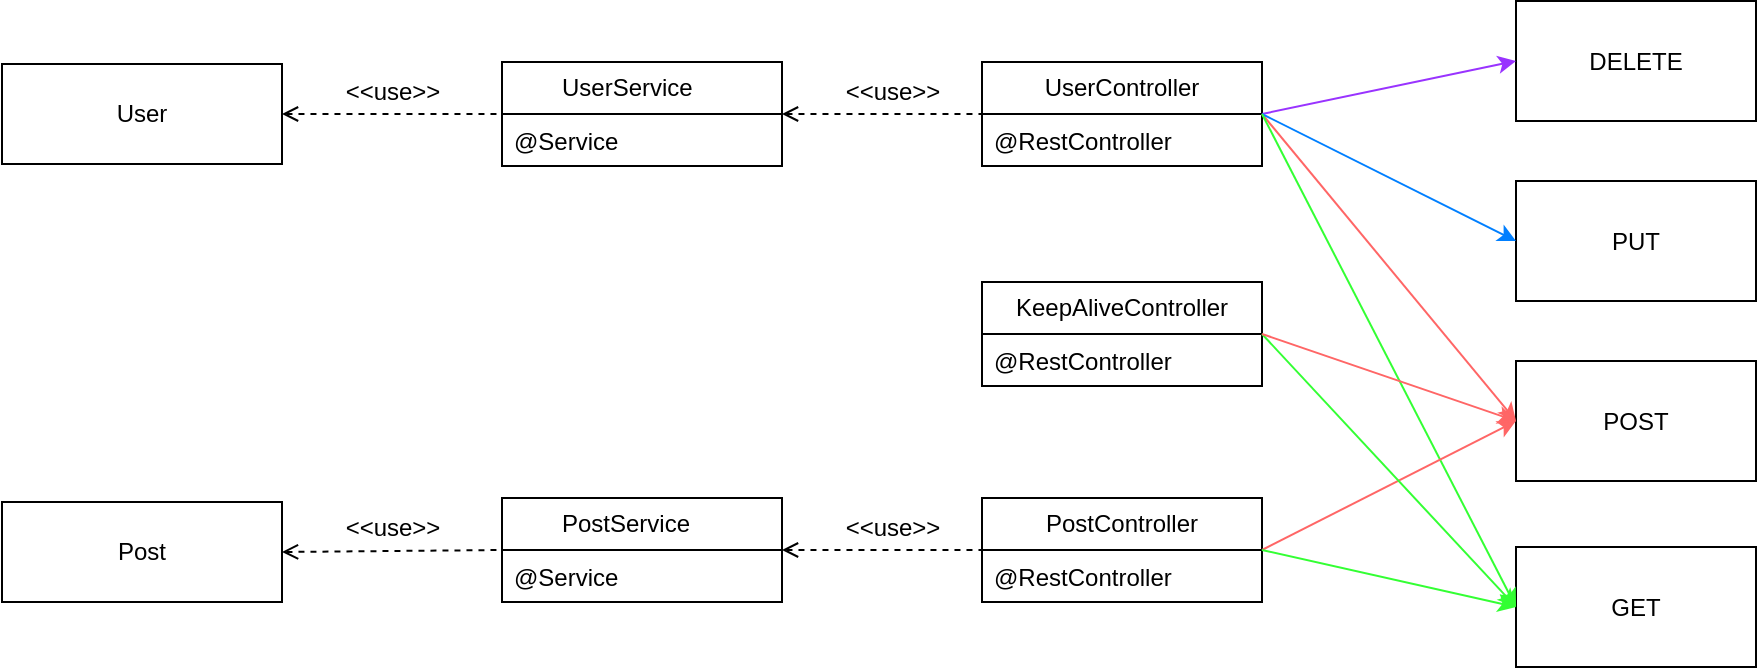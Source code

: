 <mxfile version="22.1.11" type="device">
  <diagram id="C5RBs43oDa-KdzZeNtuy" name="Page-1">
    <mxGraphModel dx="1783" dy="541" grid="1" gridSize="10" guides="1" tooltips="1" connect="1" arrows="1" fold="1" page="1" pageScale="1" pageWidth="827" pageHeight="1169" math="0" shadow="0">
      <root>
        <mxCell id="WIyWlLk6GJQsqaUBKTNV-0" />
        <mxCell id="WIyWlLk6GJQsqaUBKTNV-1" parent="WIyWlLk6GJQsqaUBKTNV-0" />
        <mxCell id="cdMNv2cXZE7cJ5Rc2gCe-1" value="UserService&lt;span style=&quot;white-space: pre;&quot;&gt;&#x9;&lt;/span&gt;" style="swimlane;fontStyle=0;childLayout=stackLayout;horizontal=1;startSize=26;fillColor=none;horizontalStack=0;resizeParent=1;resizeParentMax=0;resizeLast=0;collapsible=1;marginBottom=0;whiteSpace=wrap;html=1;" parent="WIyWlLk6GJQsqaUBKTNV-1" vertex="1">
          <mxGeometry x="200" y="210" width="140" height="52" as="geometry" />
        </mxCell>
        <mxCell id="cdMNv2cXZE7cJ5Rc2gCe-2" value="@Service" style="text;strokeColor=none;fillColor=none;align=left;verticalAlign=top;spacingLeft=4;spacingRight=4;overflow=hidden;rotatable=0;points=[[0,0.5],[1,0.5]];portConstraint=eastwest;whiteSpace=wrap;html=1;" parent="cdMNv2cXZE7cJ5Rc2gCe-1" vertex="1">
          <mxGeometry y="26" width="140" height="26" as="geometry" />
        </mxCell>
        <mxCell id="cdMNv2cXZE7cJ5Rc2gCe-9" value="KeepAliveController" style="swimlane;fontStyle=0;childLayout=stackLayout;horizontal=1;startSize=26;fillColor=none;horizontalStack=0;resizeParent=1;resizeParentMax=0;resizeLast=0;collapsible=1;marginBottom=0;whiteSpace=wrap;html=1;" parent="WIyWlLk6GJQsqaUBKTNV-1" vertex="1">
          <mxGeometry x="440" y="320" width="140" height="52" as="geometry">
            <mxRectangle x="110" y="360" width="140" height="30" as="alternateBounds" />
          </mxGeometry>
        </mxCell>
        <mxCell id="cdMNv2cXZE7cJ5Rc2gCe-10" value="@RestController" style="text;strokeColor=none;fillColor=none;align=left;verticalAlign=top;spacingLeft=4;spacingRight=4;overflow=hidden;rotatable=0;points=[[0,0.5],[1,0.5]];portConstraint=eastwest;whiteSpace=wrap;html=1;" parent="cdMNv2cXZE7cJ5Rc2gCe-9" vertex="1">
          <mxGeometry y="26" width="140" height="26" as="geometry" />
        </mxCell>
        <mxCell id="cdMNv2cXZE7cJ5Rc2gCe-15" value="UserController" style="swimlane;fontStyle=0;childLayout=stackLayout;horizontal=1;startSize=26;fillColor=none;horizontalStack=0;resizeParent=1;resizeParentMax=0;resizeLast=0;collapsible=1;marginBottom=0;whiteSpace=wrap;html=1;" parent="WIyWlLk6GJQsqaUBKTNV-1" vertex="1">
          <mxGeometry x="440" y="210" width="140" height="52" as="geometry" />
        </mxCell>
        <mxCell id="cdMNv2cXZE7cJ5Rc2gCe-16" value="@RestController" style="text;strokeColor=none;fillColor=none;align=left;verticalAlign=top;spacingLeft=4;spacingRight=4;overflow=hidden;rotatable=0;points=[[0,0.5],[1,0.5]];portConstraint=eastwest;whiteSpace=wrap;html=1;" parent="cdMNv2cXZE7cJ5Rc2gCe-15" vertex="1">
          <mxGeometry y="26" width="140" height="26" as="geometry" />
        </mxCell>
        <mxCell id="cdMNv2cXZE7cJ5Rc2gCe-17" value="PostService&lt;span style=&quot;white-space: pre;&quot;&gt;&#x9;&lt;/span&gt;" style="swimlane;fontStyle=0;childLayout=stackLayout;horizontal=1;startSize=26;fillColor=none;horizontalStack=0;resizeParent=1;resizeParentMax=0;resizeLast=0;collapsible=1;marginBottom=0;whiteSpace=wrap;html=1;" parent="WIyWlLk6GJQsqaUBKTNV-1" vertex="1">
          <mxGeometry x="200" y="428" width="140" height="52" as="geometry" />
        </mxCell>
        <mxCell id="cdMNv2cXZE7cJ5Rc2gCe-18" value="@Service" style="text;strokeColor=none;fillColor=none;align=left;verticalAlign=top;spacingLeft=4;spacingRight=4;overflow=hidden;rotatable=0;points=[[0,0.5],[1,0.5]];portConstraint=eastwest;whiteSpace=wrap;html=1;" parent="cdMNv2cXZE7cJ5Rc2gCe-17" vertex="1">
          <mxGeometry y="26" width="140" height="26" as="geometry" />
        </mxCell>
        <mxCell id="cdMNv2cXZE7cJ5Rc2gCe-21" value="PostController" style="swimlane;fontStyle=0;childLayout=stackLayout;horizontal=1;startSize=26;fillColor=none;horizontalStack=0;resizeParent=1;resizeParentMax=0;resizeLast=0;collapsible=1;marginBottom=0;whiteSpace=wrap;html=1;" parent="WIyWlLk6GJQsqaUBKTNV-1" vertex="1">
          <mxGeometry x="440" y="428" width="140" height="52" as="geometry" />
        </mxCell>
        <mxCell id="cdMNv2cXZE7cJ5Rc2gCe-22" value="@RestController" style="text;strokeColor=none;fillColor=none;align=left;verticalAlign=top;spacingLeft=4;spacingRight=4;overflow=hidden;rotatable=0;points=[[0,0.5],[1,0.5]];portConstraint=eastwest;whiteSpace=wrap;html=1;" parent="cdMNv2cXZE7cJ5Rc2gCe-21" vertex="1">
          <mxGeometry y="26" width="140" height="26" as="geometry" />
        </mxCell>
        <mxCell id="cdMNv2cXZE7cJ5Rc2gCe-23" value="Post" style="html=1;whiteSpace=wrap;" parent="WIyWlLk6GJQsqaUBKTNV-1" vertex="1">
          <mxGeometry x="-50" y="430" width="140" height="50" as="geometry" />
        </mxCell>
        <mxCell id="cdMNv2cXZE7cJ5Rc2gCe-24" value="User" style="html=1;whiteSpace=wrap;" parent="WIyWlLk6GJQsqaUBKTNV-1" vertex="1">
          <mxGeometry x="-50" y="211" width="140" height="50" as="geometry" />
        </mxCell>
        <mxCell id="BtG-tf63-TLNFFF7PTQk-0" value="PUT" style="rounded=0;whiteSpace=wrap;html=1;" vertex="1" parent="WIyWlLk6GJQsqaUBKTNV-1">
          <mxGeometry x="707" y="269.5" width="120" height="60" as="geometry" />
        </mxCell>
        <mxCell id="BtG-tf63-TLNFFF7PTQk-1" value="POST" style="rounded=0;whiteSpace=wrap;html=1;" vertex="1" parent="WIyWlLk6GJQsqaUBKTNV-1">
          <mxGeometry x="707" y="359.5" width="120" height="60" as="geometry" />
        </mxCell>
        <mxCell id="BtG-tf63-TLNFFF7PTQk-2" value="GET" style="rounded=0;whiteSpace=wrap;html=1;" vertex="1" parent="WIyWlLk6GJQsqaUBKTNV-1">
          <mxGeometry x="707" y="452.5" width="120" height="60" as="geometry" />
        </mxCell>
        <mxCell id="BtG-tf63-TLNFFF7PTQk-3" value="DELETE" style="rounded=0;whiteSpace=wrap;html=1;" vertex="1" parent="WIyWlLk6GJQsqaUBKTNV-1">
          <mxGeometry x="707" y="179.5" width="120" height="60" as="geometry" />
        </mxCell>
        <mxCell id="BtG-tf63-TLNFFF7PTQk-5" value="" style="endArrow=none;html=1;rounded=0;entryX=0;entryY=0.5;entryDx=0;entryDy=0;exitX=1;exitY=0.5;exitDx=0;exitDy=0;dashed=1;startArrow=open;startFill=0;endFill=0;" edge="1" parent="WIyWlLk6GJQsqaUBKTNV-1" source="cdMNv2cXZE7cJ5Rc2gCe-24" target="cdMNv2cXZE7cJ5Rc2gCe-1">
          <mxGeometry width="50" height="50" relative="1" as="geometry">
            <mxPoint x="130" y="290" as="sourcePoint" />
            <mxPoint x="180" y="240" as="targetPoint" />
          </mxGeometry>
        </mxCell>
        <mxCell id="BtG-tf63-TLNFFF7PTQk-6" value="" style="endArrow=none;html=1;rounded=0;entryX=0;entryY=0.5;entryDx=0;entryDy=0;exitX=1;exitY=0.5;exitDx=0;exitDy=0;dashed=1;startArrow=open;startFill=0;endFill=0;" edge="1" parent="WIyWlLk6GJQsqaUBKTNV-1" source="cdMNv2cXZE7cJ5Rc2gCe-1" target="cdMNv2cXZE7cJ5Rc2gCe-15">
          <mxGeometry width="50" height="50" relative="1" as="geometry">
            <mxPoint x="170" y="246" as="sourcePoint" />
            <mxPoint x="210" y="246" as="targetPoint" />
          </mxGeometry>
        </mxCell>
        <mxCell id="BtG-tf63-TLNFFF7PTQk-7" value="" style="endArrow=none;html=1;rounded=0;entryX=0;entryY=0.5;entryDx=0;entryDy=0;exitX=1;exitY=0.5;exitDx=0;exitDy=0;endFill=0;startArrow=open;startFill=0;dashed=1;" edge="1" parent="WIyWlLk6GJQsqaUBKTNV-1" source="cdMNv2cXZE7cJ5Rc2gCe-23" target="cdMNv2cXZE7cJ5Rc2gCe-17">
          <mxGeometry width="50" height="50" relative="1" as="geometry">
            <mxPoint x="160" y="416" as="sourcePoint" />
            <mxPoint x="200" y="416" as="targetPoint" />
          </mxGeometry>
        </mxCell>
        <mxCell id="BtG-tf63-TLNFFF7PTQk-8" value="" style="endArrow=none;html=1;rounded=0;entryX=0;entryY=0.5;entryDx=0;entryDy=0;exitX=1;exitY=0.5;exitDx=0;exitDy=0;startArrow=open;startFill=0;endFill=0;dashed=1;" edge="1" parent="WIyWlLk6GJQsqaUBKTNV-1" source="cdMNv2cXZE7cJ5Rc2gCe-17" target="cdMNv2cXZE7cJ5Rc2gCe-21">
          <mxGeometry width="50" height="50" relative="1" as="geometry">
            <mxPoint x="340" y="416" as="sourcePoint" />
            <mxPoint x="380" y="416" as="targetPoint" />
          </mxGeometry>
        </mxCell>
        <mxCell id="BtG-tf63-TLNFFF7PTQk-9" value="" style="endArrow=classic;html=1;rounded=0;entryX=0;entryY=0.5;entryDx=0;entryDy=0;exitX=1;exitY=0.5;exitDx=0;exitDy=0;strokeColor=#FF6666;" edge="1" parent="WIyWlLk6GJQsqaUBKTNV-1" source="cdMNv2cXZE7cJ5Rc2gCe-15" target="BtG-tf63-TLNFFF7PTQk-1">
          <mxGeometry width="50" height="50" relative="1" as="geometry">
            <mxPoint x="600" y="180" as="sourcePoint" />
            <mxPoint x="660" y="270" as="targetPoint" />
          </mxGeometry>
        </mxCell>
        <mxCell id="BtG-tf63-TLNFFF7PTQk-10" value="" style="endArrow=classic;html=1;rounded=0;entryX=0;entryY=0.5;entryDx=0;entryDy=0;exitX=1;exitY=0.5;exitDx=0;exitDy=0;strokeColor=#9933FF;" edge="1" parent="WIyWlLk6GJQsqaUBKTNV-1" source="cdMNv2cXZE7cJ5Rc2gCe-15" target="BtG-tf63-TLNFFF7PTQk-3">
          <mxGeometry width="50" height="50" relative="1" as="geometry">
            <mxPoint x="430" y="330" as="sourcePoint" />
            <mxPoint x="660" y="270" as="targetPoint" />
          </mxGeometry>
        </mxCell>
        <mxCell id="BtG-tf63-TLNFFF7PTQk-11" value="" style="endArrow=classic;html=1;rounded=0;entryX=0;entryY=0.5;entryDx=0;entryDy=0;exitX=1;exitY=0.5;exitDx=0;exitDy=0;strokeColor=#007FFF;" edge="1" parent="WIyWlLk6GJQsqaUBKTNV-1" source="cdMNv2cXZE7cJ5Rc2gCe-15" target="BtG-tf63-TLNFFF7PTQk-0">
          <mxGeometry width="50" height="50" relative="1" as="geometry">
            <mxPoint x="500" y="300" as="sourcePoint" />
            <mxPoint x="660" y="270" as="targetPoint" />
          </mxGeometry>
        </mxCell>
        <mxCell id="BtG-tf63-TLNFFF7PTQk-12" value="" style="endArrow=classic;html=1;rounded=0;entryX=0;entryY=0.5;entryDx=0;entryDy=0;exitX=1;exitY=0.5;exitDx=0;exitDy=0;strokeColor=#33FF33;" edge="1" parent="WIyWlLk6GJQsqaUBKTNV-1" source="cdMNv2cXZE7cJ5Rc2gCe-15" target="BtG-tf63-TLNFFF7PTQk-2">
          <mxGeometry width="50" height="50" relative="1" as="geometry">
            <mxPoint x="510" y="270" as="sourcePoint" />
            <mxPoint x="660" y="270" as="targetPoint" />
          </mxGeometry>
        </mxCell>
        <mxCell id="BtG-tf63-TLNFFF7PTQk-13" value="" style="endArrow=classic;html=1;rounded=0;exitX=1;exitY=0.5;exitDx=0;exitDy=0;entryX=0;entryY=0.5;entryDx=0;entryDy=0;strokeColor=#FF6666;" edge="1" parent="WIyWlLk6GJQsqaUBKTNV-1" source="cdMNv2cXZE7cJ5Rc2gCe-21" target="BtG-tf63-TLNFFF7PTQk-1">
          <mxGeometry width="50" height="50" relative="1" as="geometry">
            <mxPoint x="460" y="450" as="sourcePoint" />
            <mxPoint x="510" y="400" as="targetPoint" />
          </mxGeometry>
        </mxCell>
        <mxCell id="BtG-tf63-TLNFFF7PTQk-14" value="" style="endArrow=classic;html=1;rounded=0;entryX=0;entryY=0.5;entryDx=0;entryDy=0;exitX=1;exitY=0.5;exitDx=0;exitDy=0;strokeColor=#33FF33;" edge="1" parent="WIyWlLk6GJQsqaUBKTNV-1" source="cdMNv2cXZE7cJ5Rc2gCe-21" target="BtG-tf63-TLNFFF7PTQk-2">
          <mxGeometry width="50" height="50" relative="1" as="geometry">
            <mxPoint x="460" y="450" as="sourcePoint" />
            <mxPoint x="510" y="400" as="targetPoint" />
          </mxGeometry>
        </mxCell>
        <mxCell id="BtG-tf63-TLNFFF7PTQk-19" value="" style="endArrow=classic;html=1;rounded=0;entryX=0;entryY=0.5;entryDx=0;entryDy=0;exitX=1;exitY=0.5;exitDx=0;exitDy=0;strokeColor=#33FF33;" edge="1" parent="WIyWlLk6GJQsqaUBKTNV-1" source="cdMNv2cXZE7cJ5Rc2gCe-9" target="BtG-tf63-TLNFFF7PTQk-2">
          <mxGeometry width="50" height="50" relative="1" as="geometry">
            <mxPoint x="360" y="410" as="sourcePoint" />
            <mxPoint x="410" y="360" as="targetPoint" />
          </mxGeometry>
        </mxCell>
        <mxCell id="BtG-tf63-TLNFFF7PTQk-20" value="" style="endArrow=classic;html=1;rounded=0;entryX=0;entryY=0.5;entryDx=0;entryDy=0;exitX=1;exitY=0.5;exitDx=0;exitDy=0;strokeColor=#FF6666;" edge="1" parent="WIyWlLk6GJQsqaUBKTNV-1" source="cdMNv2cXZE7cJ5Rc2gCe-9" target="BtG-tf63-TLNFFF7PTQk-1">
          <mxGeometry width="50" height="50" relative="1" as="geometry">
            <mxPoint x="360" y="410" as="sourcePoint" />
            <mxPoint x="410" y="360" as="targetPoint" />
          </mxGeometry>
        </mxCell>
        <mxCell id="BtG-tf63-TLNFFF7PTQk-21" value="&amp;lt;&amp;lt;use&amp;gt;&amp;gt;" style="text;html=1;align=center;verticalAlign=middle;resizable=0;points=[];autosize=1;strokeColor=none;fillColor=none;" vertex="1" parent="WIyWlLk6GJQsqaUBKTNV-1">
          <mxGeometry x="110" y="210" width="70" height="30" as="geometry" />
        </mxCell>
        <mxCell id="BtG-tf63-TLNFFF7PTQk-22" value="&amp;lt;&amp;lt;use&amp;gt;&amp;gt;" style="text;html=1;align=center;verticalAlign=middle;resizable=0;points=[];autosize=1;strokeColor=none;fillColor=none;" vertex="1" parent="WIyWlLk6GJQsqaUBKTNV-1">
          <mxGeometry x="110" y="428" width="70" height="30" as="geometry" />
        </mxCell>
        <mxCell id="BtG-tf63-TLNFFF7PTQk-23" value="&amp;lt;&amp;lt;use&amp;gt;&amp;gt;" style="text;html=1;align=center;verticalAlign=middle;resizable=0;points=[];autosize=1;strokeColor=none;fillColor=none;" vertex="1" parent="WIyWlLk6GJQsqaUBKTNV-1">
          <mxGeometry x="360" y="428" width="70" height="30" as="geometry" />
        </mxCell>
        <mxCell id="BtG-tf63-TLNFFF7PTQk-24" value="&amp;lt;&amp;lt;use&amp;gt;&amp;gt;" style="text;html=1;align=center;verticalAlign=middle;resizable=0;points=[];autosize=1;strokeColor=none;fillColor=none;" vertex="1" parent="WIyWlLk6GJQsqaUBKTNV-1">
          <mxGeometry x="360" y="210" width="70" height="30" as="geometry" />
        </mxCell>
      </root>
    </mxGraphModel>
  </diagram>
</mxfile>
